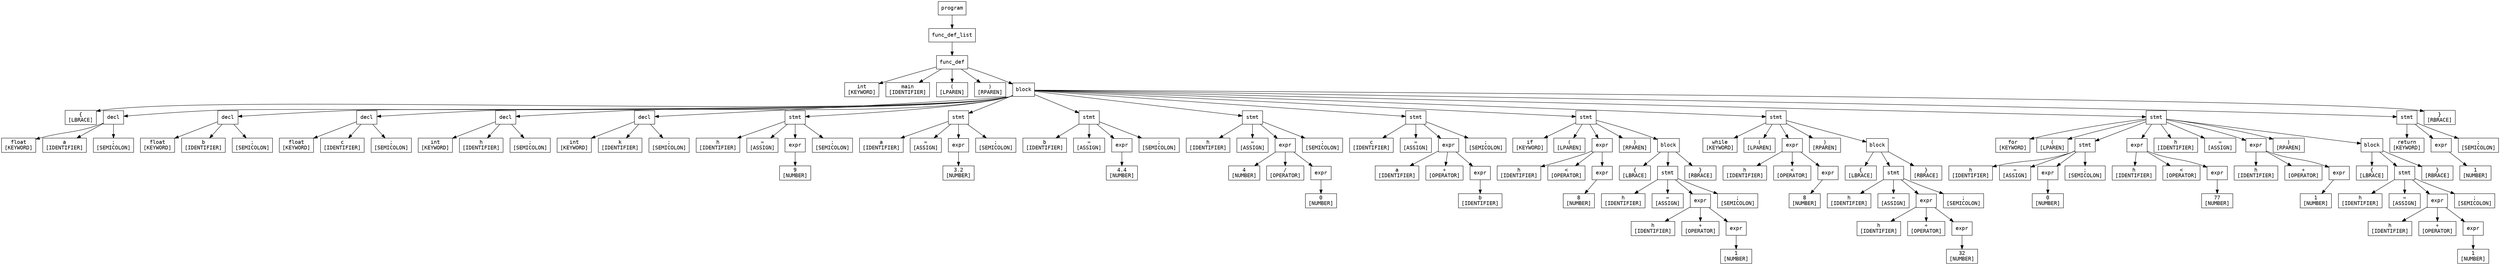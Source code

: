 digraph ParseTree {
  node [shape=box, fontname="Courier"];
  node0 [label="program"];
  node1 [label="func_def_list"];
  node2 [label="func_def"];
  node3 [label="int\n[KEYWORD]"];
  node2 -> node3;
  node4 [label="main\n[IDENTIFIER]"];
  node2 -> node4;
  node5 [label="(\n[LPAREN]"];
  node2 -> node5;
  node6 [label=")\n[RPAREN]"];
  node2 -> node6;
  node7 [label="block"];
  node8 [label="{\n[LBRACE]"];
  node7 -> node8;
  node9 [label="decl"];
  node10 [label="float\n[KEYWORD]"];
  node9 -> node10;
  node11 [label="a\n[IDENTIFIER]"];
  node9 -> node11;
  node12 [label=";\n[SEMICOLON]"];
  node9 -> node12;
  node7 -> node9;
  node13 [label="decl"];
  node14 [label="float\n[KEYWORD]"];
  node13 -> node14;
  node15 [label="b\n[IDENTIFIER]"];
  node13 -> node15;
  node16 [label=";\n[SEMICOLON]"];
  node13 -> node16;
  node7 -> node13;
  node17 [label="decl"];
  node18 [label="float\n[KEYWORD]"];
  node17 -> node18;
  node19 [label="c\n[IDENTIFIER]"];
  node17 -> node19;
  node20 [label=";\n[SEMICOLON]"];
  node17 -> node20;
  node7 -> node17;
  node21 [label="decl"];
  node22 [label="int\n[KEYWORD]"];
  node21 -> node22;
  node23 [label="h\n[IDENTIFIER]"];
  node21 -> node23;
  node24 [label=";\n[SEMICOLON]"];
  node21 -> node24;
  node7 -> node21;
  node25 [label="decl"];
  node26 [label="int\n[KEYWORD]"];
  node25 -> node26;
  node27 [label="k\n[IDENTIFIER]"];
  node25 -> node27;
  node28 [label=";\n[SEMICOLON]"];
  node25 -> node28;
  node7 -> node25;
  node29 [label="stmt"];
  node30 [label="h\n[IDENTIFIER]"];
  node29 -> node30;
  node31 [label="=\n[ASSIGN]"];
  node29 -> node31;
  node32 [label="expr"];
  node33 [label="9\n[NUMBER]"];
  node32 -> node33;
  node29 -> node32;
  node34 [label=";\n[SEMICOLON]"];
  node29 -> node34;
  node7 -> node29;
  node35 [label="stmt"];
  node36 [label="a\n[IDENTIFIER]"];
  node35 -> node36;
  node37 [label="=\n[ASSIGN]"];
  node35 -> node37;
  node38 [label="expr"];
  node39 [label="3.2\n[NUMBER]"];
  node38 -> node39;
  node35 -> node38;
  node40 [label=";\n[SEMICOLON]"];
  node35 -> node40;
  node7 -> node35;
  node41 [label="stmt"];
  node42 [label="b\n[IDENTIFIER]"];
  node41 -> node42;
  node43 [label="=\n[ASSIGN]"];
  node41 -> node43;
  node44 [label="expr"];
  node45 [label="4.4\n[NUMBER]"];
  node44 -> node45;
  node41 -> node44;
  node46 [label=";\n[SEMICOLON]"];
  node41 -> node46;
  node7 -> node41;
  node47 [label="stmt"];
  node48 [label="h\n[IDENTIFIER]"];
  node47 -> node48;
  node49 [label="=\n[ASSIGN]"];
  node47 -> node49;
  node50 [label="expr"];
  node51 [label="4\n[NUMBER]"];
  node50 -> node51;
  node52 [label="/\n[OPERATOR]"];
  node50 -> node52;
  node53 [label="expr"];
  node54 [label="0\n[NUMBER]"];
  node53 -> node54;
  node50 -> node53;
  node47 -> node50;
  node55 [label=";\n[SEMICOLON]"];
  node47 -> node55;
  node7 -> node47;
  node56 [label="stmt"];
  node57 [label="c\n[IDENTIFIER]"];
  node56 -> node57;
  node58 [label="=\n[ASSIGN]"];
  node56 -> node58;
  node59 [label="expr"];
  node60 [label="a\n[IDENTIFIER]"];
  node59 -> node60;
  node61 [label="+\n[OPERATOR]"];
  node59 -> node61;
  node62 [label="expr"];
  node63 [label="b\n[IDENTIFIER]"];
  node62 -> node63;
  node59 -> node62;
  node56 -> node59;
  node64 [label=";\n[SEMICOLON]"];
  node56 -> node64;
  node7 -> node56;
  node65 [label="stmt"];
  node66 [label="if\n[KEYWORD]"];
  node65 -> node66;
  node67 [label="(\n[LPAREN]"];
  node65 -> node67;
  node68 [label="expr"];
  node69 [label="h\n[IDENTIFIER]"];
  node68 -> node69;
  node70 [label="<\n[OPERATOR]"];
  node68 -> node70;
  node71 [label="expr"];
  node72 [label="8\n[NUMBER]"];
  node71 -> node72;
  node68 -> node71;
  node65 -> node68;
  node73 [label=")\n[RPAREN]"];
  node65 -> node73;
  node74 [label="block"];
  node75 [label="{\n[LBRACE]"];
  node74 -> node75;
  node76 [label="stmt"];
  node77 [label="h\n[IDENTIFIER]"];
  node76 -> node77;
  node78 [label="=\n[ASSIGN]"];
  node76 -> node78;
  node79 [label="expr"];
  node80 [label="h\n[IDENTIFIER]"];
  node79 -> node80;
  node81 [label="+\n[OPERATOR]"];
  node79 -> node81;
  node82 [label="expr"];
  node83 [label="1\n[NUMBER]"];
  node82 -> node83;
  node79 -> node82;
  node76 -> node79;
  node84 [label=";\n[SEMICOLON]"];
  node76 -> node84;
  node74 -> node76;
  node85 [label="}\n[RBRACE]"];
  node74 -> node85;
  node65 -> node74;
  node7 -> node65;
  node86 [label="stmt"];
  node87 [label="while\n[KEYWORD]"];
  node86 -> node87;
  node88 [label="(\n[LPAREN]"];
  node86 -> node88;
  node89 [label="expr"];
  node90 [label="h\n[IDENTIFIER]"];
  node89 -> node90;
  node91 [label="<\n[OPERATOR]"];
  node89 -> node91;
  node92 [label="expr"];
  node93 [label="8\n[NUMBER]"];
  node92 -> node93;
  node89 -> node92;
  node86 -> node89;
  node94 [label=")\n[RPAREN]"];
  node86 -> node94;
  node95 [label="block"];
  node96 [label="{\n[LBRACE]"];
  node95 -> node96;
  node97 [label="stmt"];
  node98 [label="h\n[IDENTIFIER]"];
  node97 -> node98;
  node99 [label="=\n[ASSIGN]"];
  node97 -> node99;
  node100 [label="expr"];
  node101 [label="h\n[IDENTIFIER]"];
  node100 -> node101;
  node102 [label="+\n[OPERATOR]"];
  node100 -> node102;
  node103 [label="expr"];
  node104 [label="32\n[NUMBER]"];
  node103 -> node104;
  node100 -> node103;
  node97 -> node100;
  node105 [label=";\n[SEMICOLON]"];
  node97 -> node105;
  node95 -> node97;
  node106 [label="}\n[RBRACE]"];
  node95 -> node106;
  node86 -> node95;
  node7 -> node86;
  node107 [label="stmt"];
  node108 [label="for\n[KEYWORD]"];
  node107 -> node108;
  node109 [label="(\n[LPAREN]"];
  node107 -> node109;
  node110 [label="stmt"];
  node111 [label="h\n[IDENTIFIER]"];
  node110 -> node111;
  node112 [label="=\n[ASSIGN]"];
  node110 -> node112;
  node113 [label="expr"];
  node114 [label="0\n[NUMBER]"];
  node113 -> node114;
  node110 -> node113;
  node115 [label=";\n[SEMICOLON]"];
  node110 -> node115;
  node107 -> node110;
  node116 [label="expr"];
  node117 [label="h\n[IDENTIFIER]"];
  node116 -> node117;
  node118 [label="<\n[OPERATOR]"];
  node116 -> node118;
  node119 [label="expr"];
  node120 [label="77\n[NUMBER]"];
  node119 -> node120;
  node116 -> node119;
  node107 -> node116;
  node121 [label="h\n[IDENTIFIER]"];
  node107 -> node121;
  node122 [label="=\n[ASSIGN]"];
  node107 -> node122;
  node123 [label="expr"];
  node124 [label="h\n[IDENTIFIER]"];
  node123 -> node124;
  node125 [label="+\n[OPERATOR]"];
  node123 -> node125;
  node126 [label="expr"];
  node127 [label="1\n[NUMBER]"];
  node126 -> node127;
  node123 -> node126;
  node107 -> node123;
  node128 [label=")\n[RPAREN]"];
  node107 -> node128;
  node129 [label="block"];
  node130 [label="{\n[LBRACE]"];
  node129 -> node130;
  node131 [label="stmt"];
  node132 [label="h\n[IDENTIFIER]"];
  node131 -> node132;
  node133 [label="=\n[ASSIGN]"];
  node131 -> node133;
  node134 [label="expr"];
  node135 [label="h\n[IDENTIFIER]"];
  node134 -> node135;
  node136 [label="+\n[OPERATOR]"];
  node134 -> node136;
  node137 [label="expr"];
  node138 [label="1\n[NUMBER]"];
  node137 -> node138;
  node134 -> node137;
  node131 -> node134;
  node139 [label=";\n[SEMICOLON]"];
  node131 -> node139;
  node129 -> node131;
  node140 [label="}\n[RBRACE]"];
  node129 -> node140;
  node107 -> node129;
  node7 -> node107;
  node141 [label="stmt"];
  node142 [label="return\n[KEYWORD]"];
  node141 -> node142;
  node143 [label="expr"];
  node144 [label="1\n[NUMBER]"];
  node143 -> node144;
  node141 -> node143;
  node145 [label=";\n[SEMICOLON]"];
  node141 -> node145;
  node7 -> node141;
  node146 [label="}\n[RBRACE]"];
  node7 -> node146;
  node2 -> node7;
  node1 -> node2;
  node0 -> node1;
}
